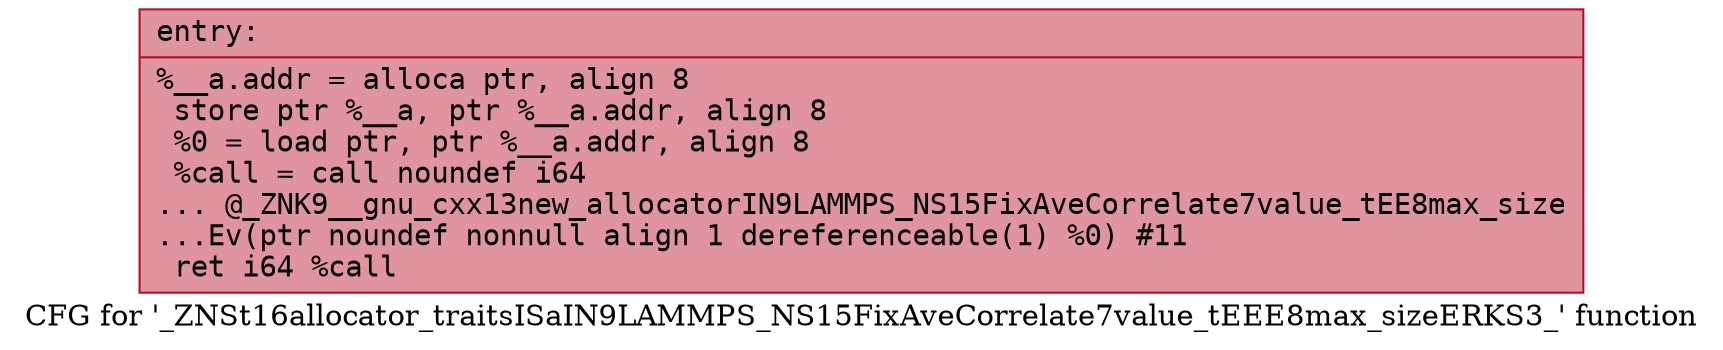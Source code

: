 digraph "CFG for '_ZNSt16allocator_traitsISaIN9LAMMPS_NS15FixAveCorrelate7value_tEEE8max_sizeERKS3_' function" {
	label="CFG for '_ZNSt16allocator_traitsISaIN9LAMMPS_NS15FixAveCorrelate7value_tEEE8max_sizeERKS3_' function";

	Node0x55703aa711e0 [shape=record,color="#b70d28ff", style=filled, fillcolor="#b70d2870" fontname="Courier",label="{entry:\l|  %__a.addr = alloca ptr, align 8\l  store ptr %__a, ptr %__a.addr, align 8\l  %0 = load ptr, ptr %__a.addr, align 8\l  %call = call noundef i64\l... @_ZNK9__gnu_cxx13new_allocatorIN9LAMMPS_NS15FixAveCorrelate7value_tEE8max_size\l...Ev(ptr noundef nonnull align 1 dereferenceable(1) %0) #11\l  ret i64 %call\l}"];
}
